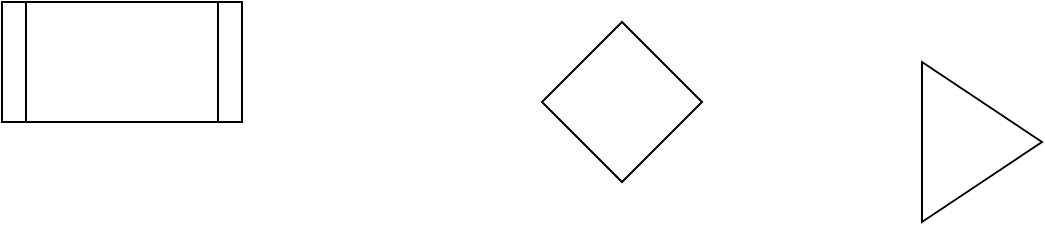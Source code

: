 <mxfile version="14.6.5" type="github">
  <diagram id="wgmz4isJduVk-shhlBF5" name="Page-1">
    <mxGraphModel dx="1038" dy="492" grid="1" gridSize="10" guides="1" tooltips="1" connect="1" arrows="1" fold="1" page="1" pageScale="1" pageWidth="850" pageHeight="1100" math="0" shadow="0">
      <root>
        <mxCell id="0" />
        <mxCell id="1" parent="0" />
        <mxCell id="APGKjNyI7LhQw-PgvwJS-1" value="" style="shape=process;whiteSpace=wrap;html=1;backgroundOutline=1;" vertex="1" parent="1">
          <mxGeometry x="210" y="230" width="120" height="60" as="geometry" />
        </mxCell>
        <mxCell id="APGKjNyI7LhQw-PgvwJS-2" value="" style="rhombus;whiteSpace=wrap;html=1;" vertex="1" parent="1">
          <mxGeometry x="480" y="240" width="80" height="80" as="geometry" />
        </mxCell>
        <mxCell id="APGKjNyI7LhQw-PgvwJS-3" value="" style="triangle;whiteSpace=wrap;html=1;" vertex="1" parent="1">
          <mxGeometry x="670" y="260" width="60" height="80" as="geometry" />
        </mxCell>
      </root>
    </mxGraphModel>
  </diagram>
</mxfile>
